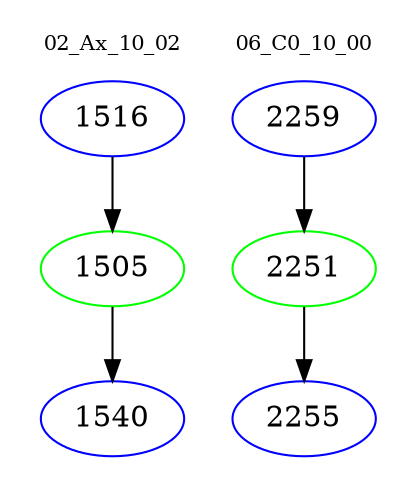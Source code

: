 digraph{
subgraph cluster_0 {
color = white
label = "02_Ax_10_02";
fontsize=10;
T0_1516 [label="1516", color="blue"]
T0_1516 -> T0_1505 [color="black"]
T0_1505 [label="1505", color="green"]
T0_1505 -> T0_1540 [color="black"]
T0_1540 [label="1540", color="blue"]
}
subgraph cluster_1 {
color = white
label = "06_C0_10_00";
fontsize=10;
T1_2259 [label="2259", color="blue"]
T1_2259 -> T1_2251 [color="black"]
T1_2251 [label="2251", color="green"]
T1_2251 -> T1_2255 [color="black"]
T1_2255 [label="2255", color="blue"]
}
}
